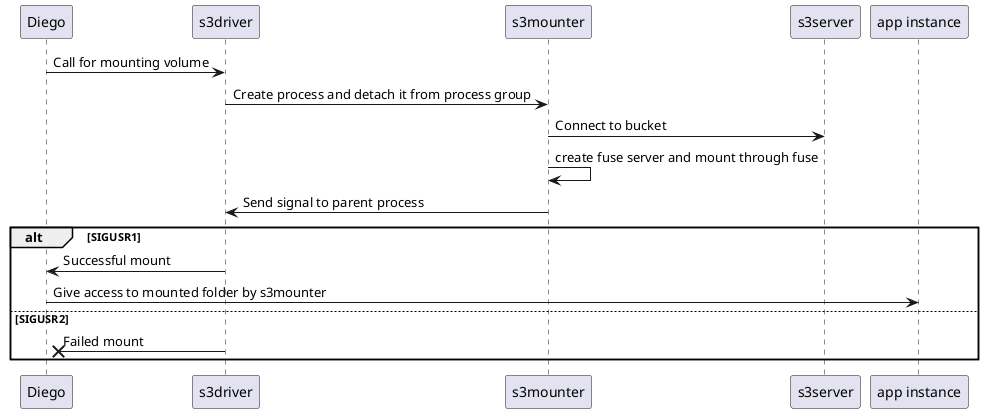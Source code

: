 @startuml
Diego -> s3driver: Call for mounting volume
s3driver -> s3mounter: Create process and detach it from process group
s3mounter -> s3server: Connect to bucket
s3mounter -> s3mounter: create fuse server and mount through fuse
s3mounter -> s3driver: Send signal to parent process
alt SIGUSR1
    s3driver -> Diego: Successful mount
    Diego -> "app instance": Give access to mounted folder by s3mounter
else SIGUSR2
    s3driver ->x Diego: Failed mount
end
@enduml